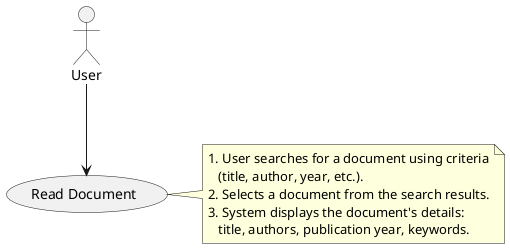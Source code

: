 @startuml ReadDocument
actor User

usecase "Read Document" as UC2

User --> UC2

note right of UC2
  1. User searches for a document using criteria
     (title, author, year, etc.).
  2. Selects a document from the search results.
  3. System displays the document's details:
     title, authors, publication year, keywords.
end note
@enduml
